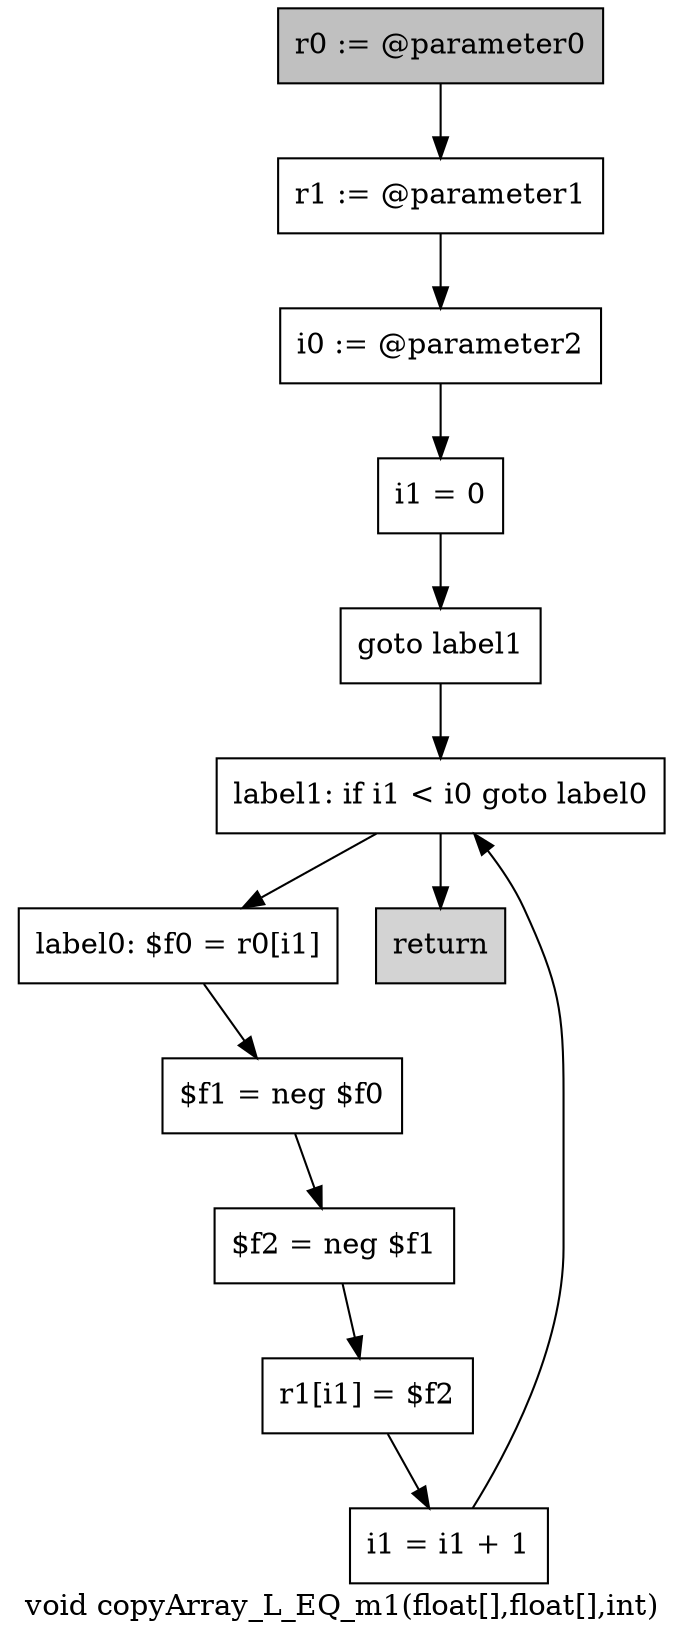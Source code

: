 digraph "void copyArray_L_EQ_m1(float[],float[],int)" {
    label="void copyArray_L_EQ_m1(float[],float[],int)";
    node [shape=box];
    "0" [style=filled,fillcolor=gray,label="r0 := @parameter0",];
    "1" [label="r1 := @parameter1",];
    "0"->"1";
    "2" [label="i0 := @parameter2",];
    "1"->"2";
    "3" [label="i1 = 0",];
    "2"->"3";
    "4" [label="goto label1",];
    "3"->"4";
    "10" [label="label1: if i1 < i0 goto label0",];
    "4"->"10";
    "5" [label="label0: $f0 = r0[i1]",];
    "6" [label="$f1 = neg $f0",];
    "5"->"6";
    "7" [label="$f2 = neg $f1",];
    "6"->"7";
    "8" [label="r1[i1] = $f2",];
    "7"->"8";
    "9" [label="i1 = i1 + 1",];
    "8"->"9";
    "9"->"10";
    "10"->"5";
    "11" [style=filled,fillcolor=lightgray,label="return",];
    "10"->"11";
}
